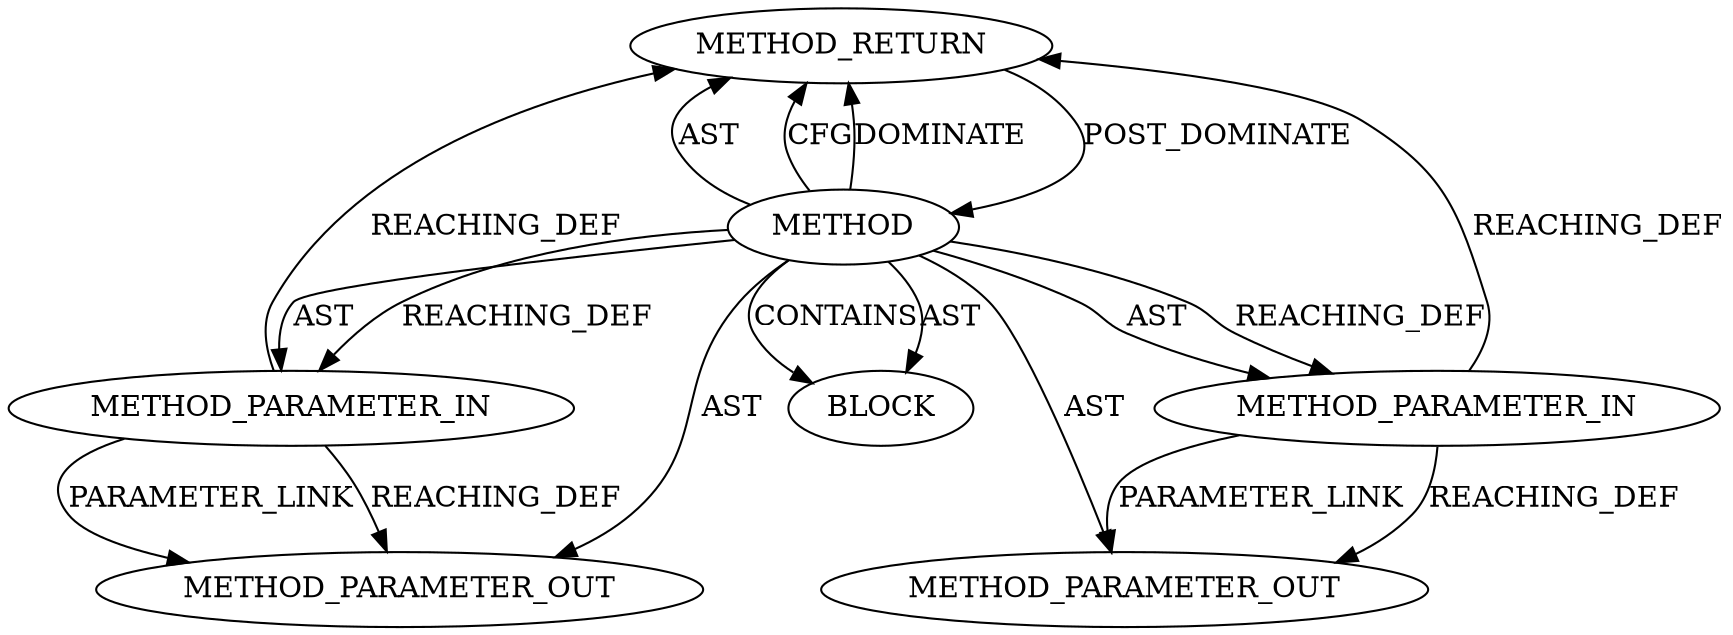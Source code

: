 digraph {
  12335 [label=METHOD_RETURN ORDER=2 CODE="RET" TYPE_FULL_NAME="ANY" EVALUATION_STRATEGY="BY_VALUE"]
  12334 [label=BLOCK ORDER=1 ARGUMENT_INDEX=1 CODE="<empty>" TYPE_FULL_NAME="ANY"]
  12332 [label=METHOD_PARAMETER_IN ORDER=1 CODE="p1" IS_VARIADIC=false TYPE_FULL_NAME="ANY" EVALUATION_STRATEGY="BY_VALUE" INDEX=1 NAME="p1"]
  13378 [label=METHOD_PARAMETER_OUT ORDER=1 CODE="p1" IS_VARIADIC=false TYPE_FULL_NAME="ANY" EVALUATION_STRATEGY="BY_VALUE" INDEX=1 NAME="p1"]
  12333 [label=METHOD_PARAMETER_IN ORDER=2 CODE="p2" IS_VARIADIC=false TYPE_FULL_NAME="ANY" EVALUATION_STRATEGY="BY_VALUE" INDEX=2 NAME="p2"]
  12331 [label=METHOD AST_PARENT_TYPE="NAMESPACE_BLOCK" AST_PARENT_FULL_NAME="<global>" ORDER=0 CODE="<empty>" FULL_NAME="<operator>.multiplication" IS_EXTERNAL=true FILENAME="<empty>" SIGNATURE="" NAME="<operator>.multiplication"]
  13379 [label=METHOD_PARAMETER_OUT ORDER=2 CODE="p2" IS_VARIADIC=false TYPE_FULL_NAME="ANY" EVALUATION_STRATEGY="BY_VALUE" INDEX=2 NAME="p2"]
  12331 -> 12335 [label=AST ]
  12332 -> 13378 [label=REACHING_DEF VARIABLE="p1"]
  12335 -> 12331 [label=POST_DOMINATE ]
  12332 -> 12335 [label=REACHING_DEF VARIABLE="p1"]
  12331 -> 13378 [label=AST ]
  12331 -> 12333 [label=AST ]
  12331 -> 12333 [label=REACHING_DEF VARIABLE=""]
  12331 -> 12334 [label=CONTAINS ]
  12331 -> 13379 [label=AST ]
  12331 -> 12334 [label=AST ]
  12331 -> 12335 [label=CFG ]
  12333 -> 13379 [label=PARAMETER_LINK ]
  12331 -> 12335 [label=DOMINATE ]
  12333 -> 12335 [label=REACHING_DEF VARIABLE="p2"]
  12331 -> 12332 [label=AST ]
  12332 -> 13378 [label=PARAMETER_LINK ]
  12331 -> 12332 [label=REACHING_DEF VARIABLE=""]
  12333 -> 13379 [label=REACHING_DEF VARIABLE="p2"]
}
